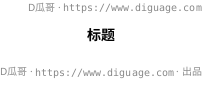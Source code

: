 @startuml
header D瓜哥 · ""https://www.diguage.com""

title **标题**

footer D瓜哥 · ""https://www.diguage.com"" · 出品
@enduml
